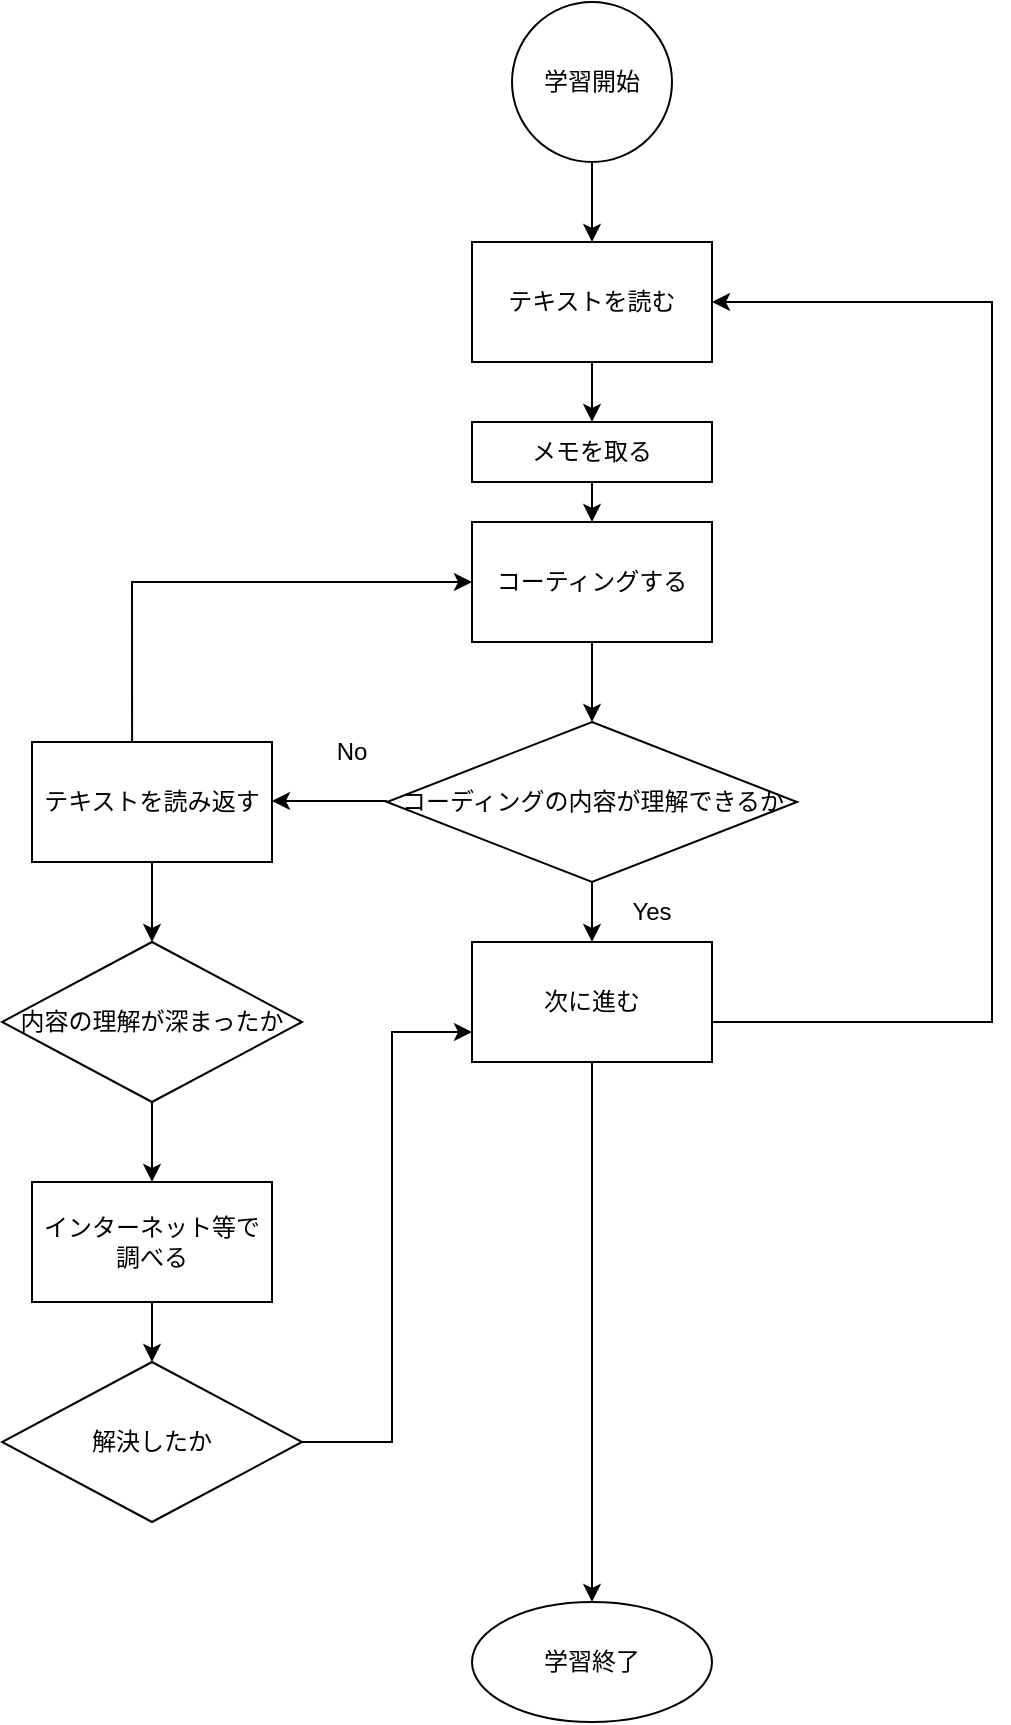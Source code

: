 <mxfile version="21.2.9" type="github">
  <diagram name="ページ1" id="iJpYrBnNQDFfmt8DGwEf">
    <mxGraphModel dx="1194" dy="1865" grid="1" gridSize="10" guides="1" tooltips="1" connect="1" arrows="1" fold="1" page="1" pageScale="1" pageWidth="827" pageHeight="1169" math="0" shadow="0">
      <root>
        <mxCell id="0" />
        <mxCell id="1" parent="0" />
        <mxCell id="VF9VbiOa1IAPAlsxsjUy-3" value="" style="edgeStyle=orthogonalEdgeStyle;rounded=0;orthogonalLoop=1;jettySize=auto;html=1;" edge="1" parent="1" source="VF9VbiOa1IAPAlsxsjUy-1">
          <mxGeometry relative="1" as="geometry">
            <mxPoint x="400" y="100" as="targetPoint" />
          </mxGeometry>
        </mxCell>
        <mxCell id="VF9VbiOa1IAPAlsxsjUy-1" value="テキストを読む" style="rounded=0;whiteSpace=wrap;html=1;" vertex="1" parent="1">
          <mxGeometry x="340" y="10" width="120" height="60" as="geometry" />
        </mxCell>
        <mxCell id="VF9VbiOa1IAPAlsxsjUy-5" value="" style="edgeStyle=orthogonalEdgeStyle;rounded=0;orthogonalLoop=1;jettySize=auto;html=1;" edge="1" parent="1" source="VF9VbiOa1IAPAlsxsjUy-2" target="VF9VbiOa1IAPAlsxsjUy-4">
          <mxGeometry relative="1" as="geometry" />
        </mxCell>
        <mxCell id="VF9VbiOa1IAPAlsxsjUy-2" value="コーティングする" style="whiteSpace=wrap;html=1;rounded=0;" vertex="1" parent="1">
          <mxGeometry x="340" y="150" width="120" height="60" as="geometry" />
        </mxCell>
        <mxCell id="VF9VbiOa1IAPAlsxsjUy-8" value="" style="edgeStyle=orthogonalEdgeStyle;rounded=0;orthogonalLoop=1;jettySize=auto;html=1;entryX=0.5;entryY=0;entryDx=0;entryDy=0;" edge="1" parent="1" source="VF9VbiOa1IAPAlsxsjUy-4" target="VF9VbiOa1IAPAlsxsjUy-11">
          <mxGeometry relative="1" as="geometry">
            <mxPoint x="400" y="310" as="targetPoint" />
          </mxGeometry>
        </mxCell>
        <mxCell id="VF9VbiOa1IAPAlsxsjUy-4" value="コーディングの内容が理解できるか" style="rhombus;whiteSpace=wrap;html=1;rounded=0;" vertex="1" parent="1">
          <mxGeometry x="297.5" y="250" width="205" height="80" as="geometry" />
        </mxCell>
        <mxCell id="VF9VbiOa1IAPAlsxsjUy-6" value="" style="endArrow=classic;html=1;rounded=0;" edge="1" parent="1">
          <mxGeometry width="50" height="50" relative="1" as="geometry">
            <mxPoint x="297.5" y="289.5" as="sourcePoint" />
            <mxPoint x="240" y="289.5" as="targetPoint" />
            <Array as="points" />
          </mxGeometry>
        </mxCell>
        <mxCell id="VF9VbiOa1IAPAlsxsjUy-19" value="" style="edgeStyle=orthogonalEdgeStyle;rounded=0;orthogonalLoop=1;jettySize=auto;html=1;" edge="1" parent="1" source="VF9VbiOa1IAPAlsxsjUy-9" target="VF9VbiOa1IAPAlsxsjUy-18">
          <mxGeometry relative="1" as="geometry" />
        </mxCell>
        <mxCell id="VF9VbiOa1IAPAlsxsjUy-9" value="テキストを読み返す" style="rounded=0;whiteSpace=wrap;html=1;" vertex="1" parent="1">
          <mxGeometry x="120" y="260" width="120" height="60" as="geometry" />
        </mxCell>
        <mxCell id="VF9VbiOa1IAPAlsxsjUy-10" value="" style="endArrow=classic;html=1;rounded=0;entryX=0;entryY=0.5;entryDx=0;entryDy=0;exitX=0.417;exitY=0;exitDx=0;exitDy=0;exitPerimeter=0;" edge="1" parent="1" source="VF9VbiOa1IAPAlsxsjUy-9" target="VF9VbiOa1IAPAlsxsjUy-2">
          <mxGeometry width="50" height="50" relative="1" as="geometry">
            <mxPoint x="170" y="210" as="sourcePoint" />
            <mxPoint x="220" y="160" as="targetPoint" />
            <Array as="points">
              <mxPoint x="170" y="180" />
            </Array>
          </mxGeometry>
        </mxCell>
        <mxCell id="VF9VbiOa1IAPAlsxsjUy-26" value="" style="edgeStyle=orthogonalEdgeStyle;rounded=0;orthogonalLoop=1;jettySize=auto;html=1;" edge="1" parent="1" source="VF9VbiOa1IAPAlsxsjUy-11" target="VF9VbiOa1IAPAlsxsjUy-25">
          <mxGeometry relative="1" as="geometry" />
        </mxCell>
        <mxCell id="VF9VbiOa1IAPAlsxsjUy-11" value="次に進む" style="whiteSpace=wrap;html=1;rounded=0;" vertex="1" parent="1">
          <mxGeometry x="340" y="360" width="120" height="60" as="geometry" />
        </mxCell>
        <mxCell id="VF9VbiOa1IAPAlsxsjUy-13" value="メモを取る" style="rounded=0;whiteSpace=wrap;html=1;" vertex="1" parent="1">
          <mxGeometry x="340" y="100" width="120" height="30" as="geometry" />
        </mxCell>
        <mxCell id="VF9VbiOa1IAPAlsxsjUy-14" value="" style="endArrow=classic;html=1;rounded=0;entryX=0.5;entryY=0;entryDx=0;entryDy=0;" edge="1" parent="1" target="VF9VbiOa1IAPAlsxsjUy-2">
          <mxGeometry width="50" height="50" relative="1" as="geometry">
            <mxPoint x="400" y="130" as="sourcePoint" />
            <mxPoint x="450" y="80" as="targetPoint" />
          </mxGeometry>
        </mxCell>
        <mxCell id="VF9VbiOa1IAPAlsxsjUy-15" value="" style="endArrow=classic;html=1;rounded=0;entryX=1;entryY=0.5;entryDx=0;entryDy=0;" edge="1" parent="1" target="VF9VbiOa1IAPAlsxsjUy-1">
          <mxGeometry width="50" height="50" relative="1" as="geometry">
            <mxPoint x="460" y="400" as="sourcePoint" />
            <mxPoint x="510" y="350" as="targetPoint" />
            <Array as="points">
              <mxPoint x="600" y="400" />
              <mxPoint x="600" y="40" />
            </Array>
          </mxGeometry>
        </mxCell>
        <mxCell id="VF9VbiOa1IAPAlsxsjUy-16" value="Yes" style="text;html=1;strokeColor=none;fillColor=none;align=center;verticalAlign=middle;whiteSpace=wrap;rounded=0;" vertex="1" parent="1">
          <mxGeometry x="400" y="330" width="60" height="30" as="geometry" />
        </mxCell>
        <mxCell id="VF9VbiOa1IAPAlsxsjUy-17" value="No" style="text;html=1;strokeColor=none;fillColor=none;align=center;verticalAlign=middle;whiteSpace=wrap;rounded=0;" vertex="1" parent="1">
          <mxGeometry x="250" y="250" width="60" height="30" as="geometry" />
        </mxCell>
        <mxCell id="VF9VbiOa1IAPAlsxsjUy-21" value="" style="edgeStyle=orthogonalEdgeStyle;rounded=0;orthogonalLoop=1;jettySize=auto;html=1;" edge="1" parent="1" source="VF9VbiOa1IAPAlsxsjUy-18" target="VF9VbiOa1IAPAlsxsjUy-20">
          <mxGeometry relative="1" as="geometry" />
        </mxCell>
        <mxCell id="VF9VbiOa1IAPAlsxsjUy-18" value="内容の理解が深まったか" style="rhombus;whiteSpace=wrap;html=1;rounded=0;" vertex="1" parent="1">
          <mxGeometry x="105" y="360" width="150" height="80" as="geometry" />
        </mxCell>
        <mxCell id="VF9VbiOa1IAPAlsxsjUy-23" value="" style="edgeStyle=orthogonalEdgeStyle;rounded=0;orthogonalLoop=1;jettySize=auto;html=1;" edge="1" parent="1" source="VF9VbiOa1IAPAlsxsjUy-20" target="VF9VbiOa1IAPAlsxsjUy-22">
          <mxGeometry relative="1" as="geometry" />
        </mxCell>
        <mxCell id="VF9VbiOa1IAPAlsxsjUy-20" value="インターネット等で調べる" style="whiteSpace=wrap;html=1;rounded=0;" vertex="1" parent="1">
          <mxGeometry x="120" y="480" width="120" height="60" as="geometry" />
        </mxCell>
        <mxCell id="VF9VbiOa1IAPAlsxsjUy-22" value="解決したか" style="rhombus;whiteSpace=wrap;html=1;rounded=0;" vertex="1" parent="1">
          <mxGeometry x="105" y="570" width="150" height="80" as="geometry" />
        </mxCell>
        <mxCell id="VF9VbiOa1IAPAlsxsjUy-24" value="" style="endArrow=classic;html=1;rounded=0;entryX=0;entryY=0.75;entryDx=0;entryDy=0;" edge="1" parent="1" target="VF9VbiOa1IAPAlsxsjUy-11">
          <mxGeometry width="50" height="50" relative="1" as="geometry">
            <mxPoint x="255" y="610" as="sourcePoint" />
            <mxPoint x="305" y="560" as="targetPoint" />
            <Array as="points">
              <mxPoint x="300" y="610" />
              <mxPoint x="300" y="405" />
            </Array>
          </mxGeometry>
        </mxCell>
        <mxCell id="VF9VbiOa1IAPAlsxsjUy-25" value="学習終了" style="whiteSpace=wrap;html=1;rounded=0;shape=ellipse;perimeter=ellipsePerimeter;" vertex="1" parent="1">
          <mxGeometry x="340" y="690" width="120" height="60" as="geometry" />
        </mxCell>
        <mxCell id="VF9VbiOa1IAPAlsxsjUy-30" value="" style="edgeStyle=orthogonalEdgeStyle;rounded=0;orthogonalLoop=1;jettySize=auto;html=1;" edge="1" parent="1" source="VF9VbiOa1IAPAlsxsjUy-28" target="VF9VbiOa1IAPAlsxsjUy-1">
          <mxGeometry relative="1" as="geometry" />
        </mxCell>
        <mxCell id="VF9VbiOa1IAPAlsxsjUy-28" value="学習開始" style="ellipse;whiteSpace=wrap;html=1;rounded=0;" vertex="1" parent="1">
          <mxGeometry x="360" y="-110" width="80" height="80" as="geometry" />
        </mxCell>
      </root>
    </mxGraphModel>
  </diagram>
</mxfile>

